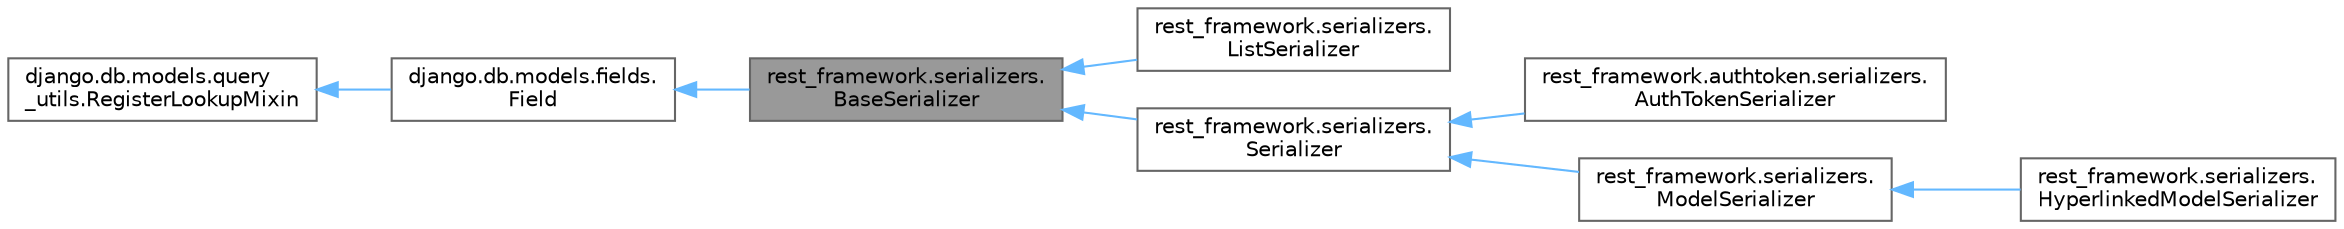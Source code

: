 digraph "rest_framework.serializers.BaseSerializer"
{
 // LATEX_PDF_SIZE
  bgcolor="transparent";
  edge [fontname=Helvetica,fontsize=10,labelfontname=Helvetica,labelfontsize=10];
  node [fontname=Helvetica,fontsize=10,shape=box,height=0.2,width=0.4];
  rankdir="LR";
  Node1 [id="Node000001",label="rest_framework.serializers.\lBaseSerializer",height=0.2,width=0.4,color="gray40", fillcolor="grey60", style="filled", fontcolor="black",tooltip=" "];
  Node2 -> Node1 [id="edge8_Node000001_Node000002",dir="back",color="steelblue1",style="solid",tooltip=" "];
  Node2 [id="Node000002",label="django.db.models.fields.\lField",height=0.2,width=0.4,color="gray40", fillcolor="white", style="filled",URL="$classdjango_1_1db_1_1models_1_1fields_1_1Field.html",tooltip=" "];
  Node3 -> Node2 [id="edge9_Node000002_Node000003",dir="back",color="steelblue1",style="solid",tooltip=" "];
  Node3 [id="Node000003",label="django.db.models.query\l_utils.RegisterLookupMixin",height=0.2,width=0.4,color="gray40", fillcolor="white", style="filled",URL="$classdjango_1_1db_1_1models_1_1query__utils_1_1RegisterLookupMixin.html",tooltip=" "];
  Node1 -> Node4 [id="edge10_Node000001_Node000004",dir="back",color="steelblue1",style="solid",tooltip=" "];
  Node4 [id="Node000004",label="rest_framework.serializers.\lListSerializer",height=0.2,width=0.4,color="gray40", fillcolor="white", style="filled",URL="$classrest__framework_1_1serializers_1_1ListSerializer.html",tooltip=" "];
  Node1 -> Node5 [id="edge11_Node000001_Node000005",dir="back",color="steelblue1",style="solid",tooltip=" "];
  Node5 [id="Node000005",label="rest_framework.serializers.\lSerializer",height=0.2,width=0.4,color="gray40", fillcolor="white", style="filled",URL="$classrest__framework_1_1serializers_1_1Serializer.html",tooltip=" "];
  Node5 -> Node6 [id="edge12_Node000005_Node000006",dir="back",color="steelblue1",style="solid",tooltip=" "];
  Node6 [id="Node000006",label="rest_framework.authtoken.serializers.\lAuthTokenSerializer",height=0.2,width=0.4,color="gray40", fillcolor="white", style="filled",URL="$classrest__framework_1_1authtoken_1_1serializers_1_1AuthTokenSerializer.html",tooltip=" "];
  Node5 -> Node7 [id="edge13_Node000005_Node000007",dir="back",color="steelblue1",style="solid",tooltip=" "];
  Node7 [id="Node000007",label="rest_framework.serializers.\lModelSerializer",height=0.2,width=0.4,color="gray40", fillcolor="white", style="filled",URL="$classrest__framework_1_1serializers_1_1ModelSerializer.html",tooltip=" "];
  Node7 -> Node8 [id="edge14_Node000007_Node000008",dir="back",color="steelblue1",style="solid",tooltip=" "];
  Node8 [id="Node000008",label="rest_framework.serializers.\lHyperlinkedModelSerializer",height=0.2,width=0.4,color="gray40", fillcolor="white", style="filled",URL="$classrest__framework_1_1serializers_1_1HyperlinkedModelSerializer.html",tooltip=" "];
}
